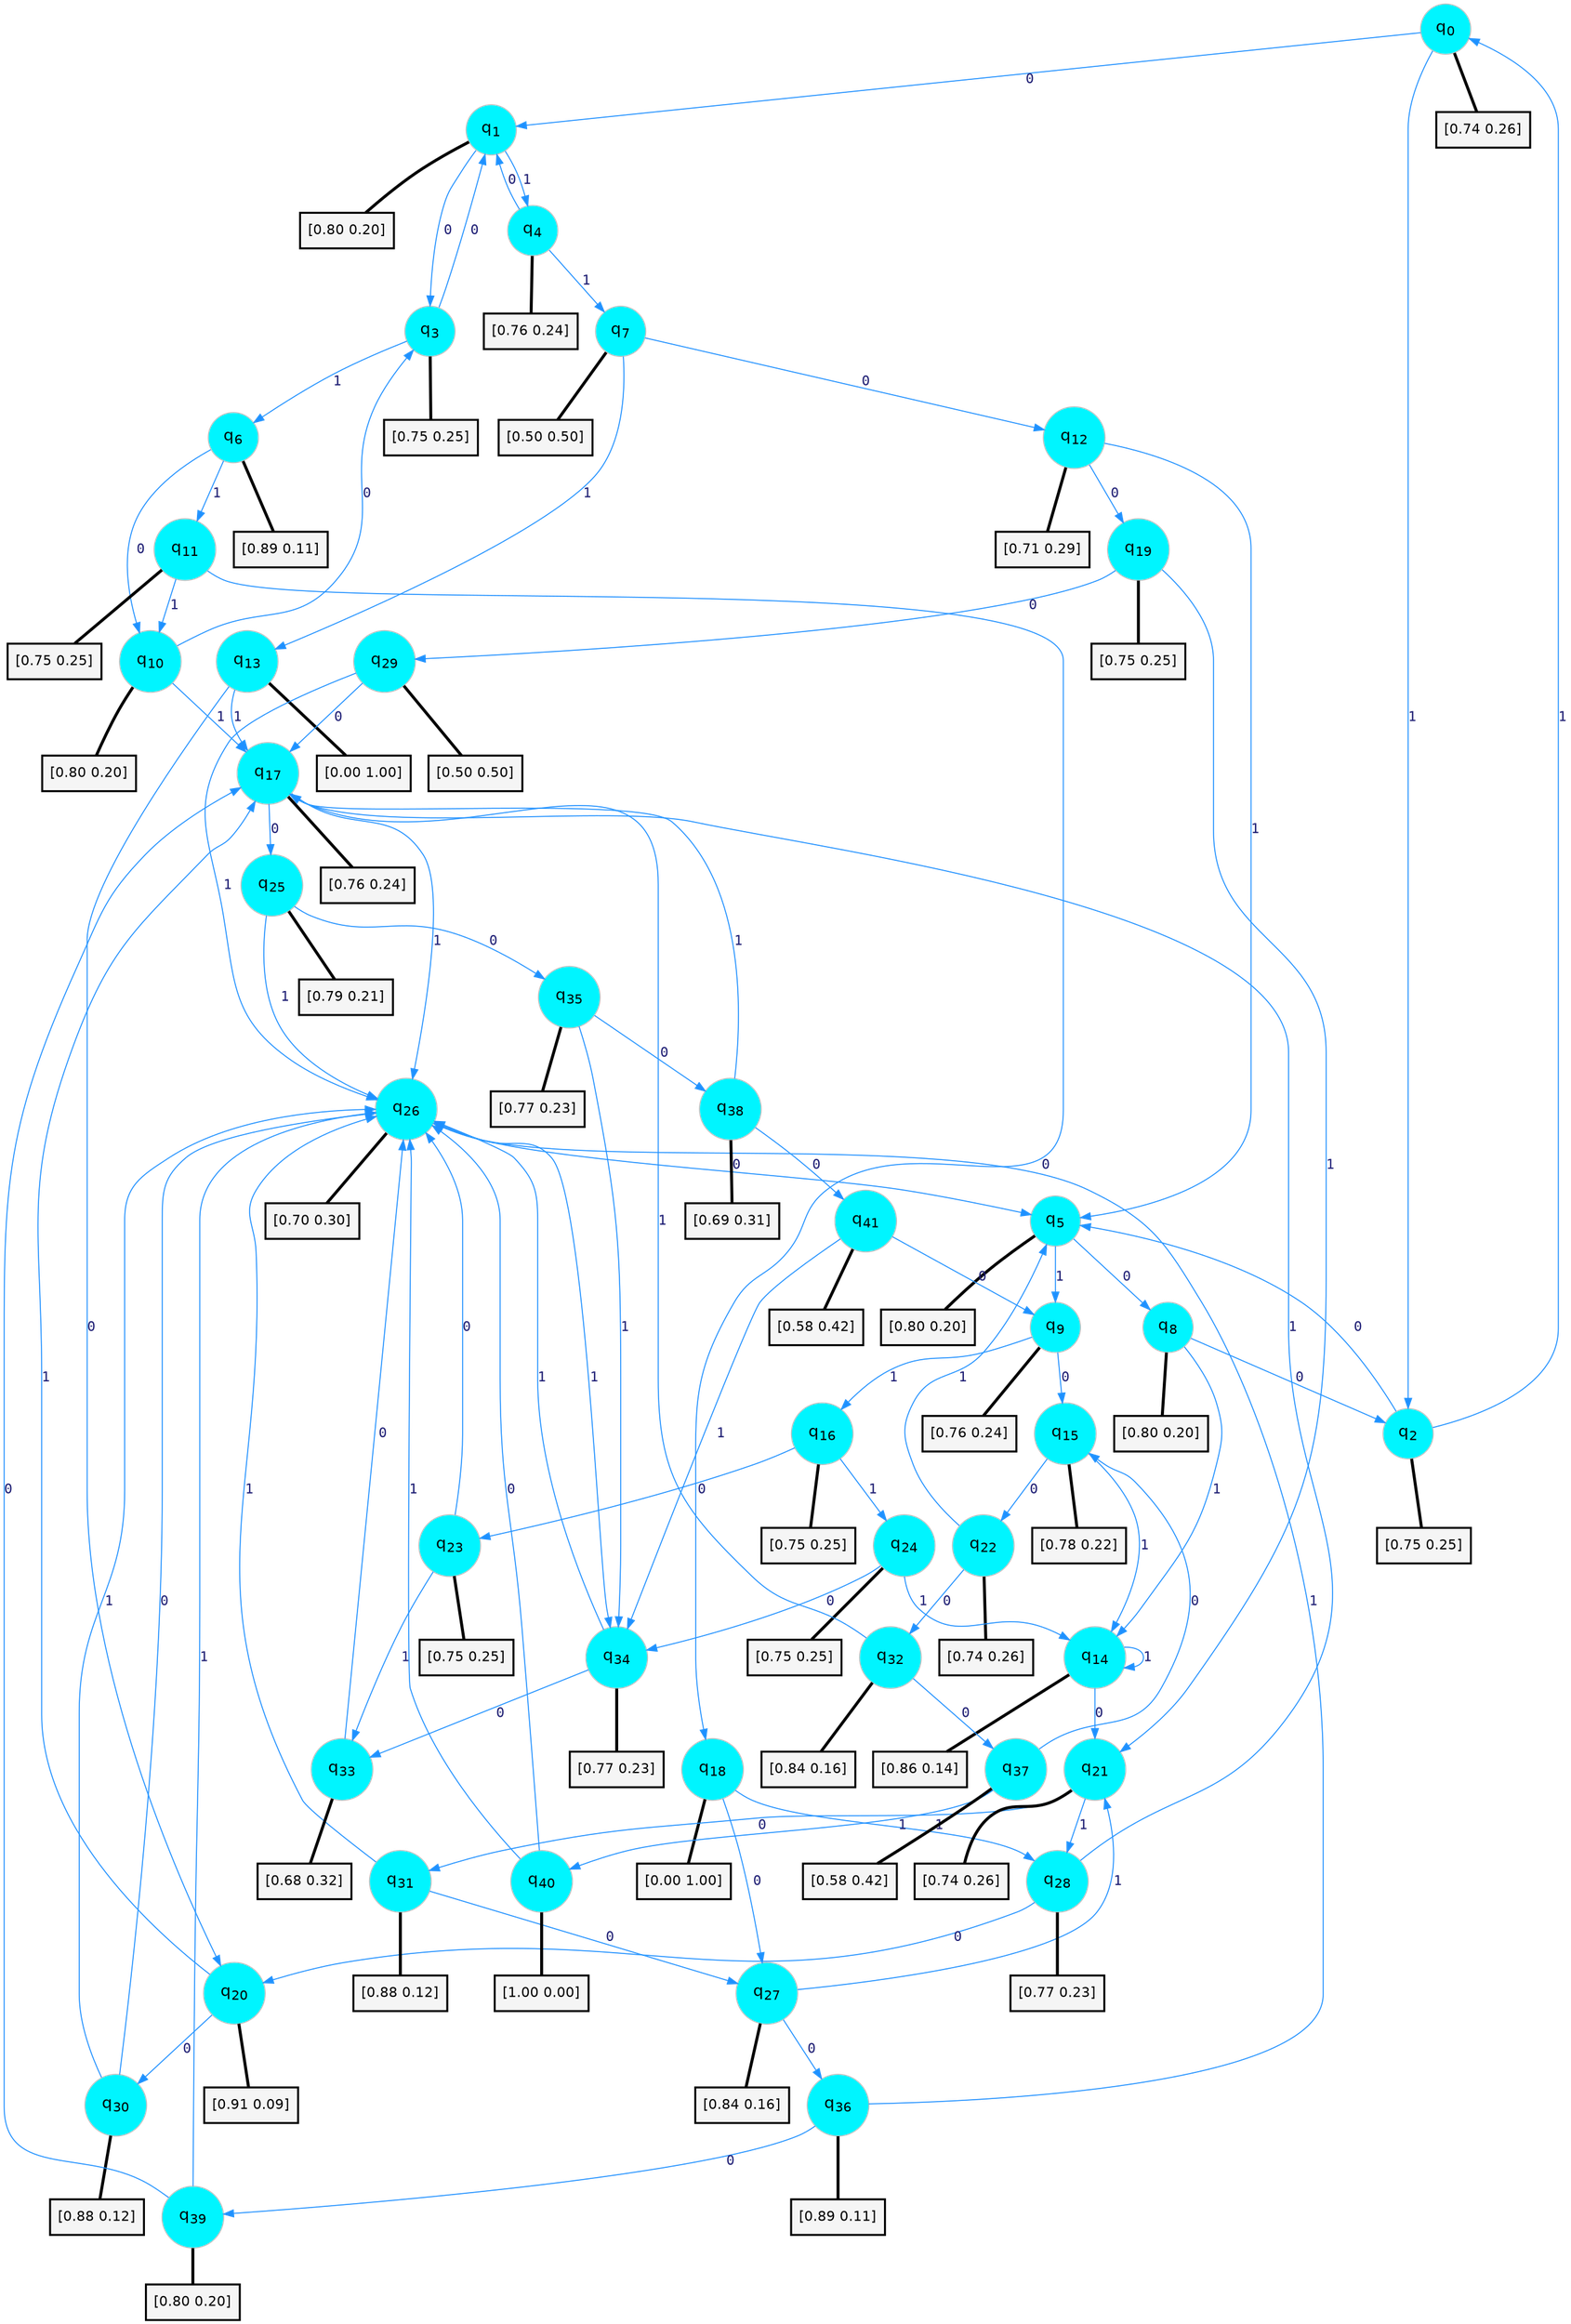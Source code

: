 digraph G {
graph [
bgcolor=transparent, dpi=300, rankdir=TD, size="40,25"];
node [
color=gray, fillcolor=turquoise1, fontcolor=black, fontname=Helvetica, fontsize=16, fontweight=bold, shape=circle, style=filled];
edge [
arrowsize=1, color=dodgerblue1, fontcolor=midnightblue, fontname=courier, fontweight=bold, penwidth=1, style=solid, weight=20];
0[label=<q<SUB>0</SUB>>];
1[label=<q<SUB>1</SUB>>];
2[label=<q<SUB>2</SUB>>];
3[label=<q<SUB>3</SUB>>];
4[label=<q<SUB>4</SUB>>];
5[label=<q<SUB>5</SUB>>];
6[label=<q<SUB>6</SUB>>];
7[label=<q<SUB>7</SUB>>];
8[label=<q<SUB>8</SUB>>];
9[label=<q<SUB>9</SUB>>];
10[label=<q<SUB>10</SUB>>];
11[label=<q<SUB>11</SUB>>];
12[label=<q<SUB>12</SUB>>];
13[label=<q<SUB>13</SUB>>];
14[label=<q<SUB>14</SUB>>];
15[label=<q<SUB>15</SUB>>];
16[label=<q<SUB>16</SUB>>];
17[label=<q<SUB>17</SUB>>];
18[label=<q<SUB>18</SUB>>];
19[label=<q<SUB>19</SUB>>];
20[label=<q<SUB>20</SUB>>];
21[label=<q<SUB>21</SUB>>];
22[label=<q<SUB>22</SUB>>];
23[label=<q<SUB>23</SUB>>];
24[label=<q<SUB>24</SUB>>];
25[label=<q<SUB>25</SUB>>];
26[label=<q<SUB>26</SUB>>];
27[label=<q<SUB>27</SUB>>];
28[label=<q<SUB>28</SUB>>];
29[label=<q<SUB>29</SUB>>];
30[label=<q<SUB>30</SUB>>];
31[label=<q<SUB>31</SUB>>];
32[label=<q<SUB>32</SUB>>];
33[label=<q<SUB>33</SUB>>];
34[label=<q<SUB>34</SUB>>];
35[label=<q<SUB>35</SUB>>];
36[label=<q<SUB>36</SUB>>];
37[label=<q<SUB>37</SUB>>];
38[label=<q<SUB>38</SUB>>];
39[label=<q<SUB>39</SUB>>];
40[label=<q<SUB>40</SUB>>];
41[label=<q<SUB>41</SUB>>];
42[label="[0.74 0.26]", shape=box,fontcolor=black, fontname=Helvetica, fontsize=14, penwidth=2, fillcolor=whitesmoke,color=black];
43[label="[0.80 0.20]", shape=box,fontcolor=black, fontname=Helvetica, fontsize=14, penwidth=2, fillcolor=whitesmoke,color=black];
44[label="[0.75 0.25]", shape=box,fontcolor=black, fontname=Helvetica, fontsize=14, penwidth=2, fillcolor=whitesmoke,color=black];
45[label="[0.75 0.25]", shape=box,fontcolor=black, fontname=Helvetica, fontsize=14, penwidth=2, fillcolor=whitesmoke,color=black];
46[label="[0.76 0.24]", shape=box,fontcolor=black, fontname=Helvetica, fontsize=14, penwidth=2, fillcolor=whitesmoke,color=black];
47[label="[0.80 0.20]", shape=box,fontcolor=black, fontname=Helvetica, fontsize=14, penwidth=2, fillcolor=whitesmoke,color=black];
48[label="[0.89 0.11]", shape=box,fontcolor=black, fontname=Helvetica, fontsize=14, penwidth=2, fillcolor=whitesmoke,color=black];
49[label="[0.50 0.50]", shape=box,fontcolor=black, fontname=Helvetica, fontsize=14, penwidth=2, fillcolor=whitesmoke,color=black];
50[label="[0.80 0.20]", shape=box,fontcolor=black, fontname=Helvetica, fontsize=14, penwidth=2, fillcolor=whitesmoke,color=black];
51[label="[0.76 0.24]", shape=box,fontcolor=black, fontname=Helvetica, fontsize=14, penwidth=2, fillcolor=whitesmoke,color=black];
52[label="[0.80 0.20]", shape=box,fontcolor=black, fontname=Helvetica, fontsize=14, penwidth=2, fillcolor=whitesmoke,color=black];
53[label="[0.75 0.25]", shape=box,fontcolor=black, fontname=Helvetica, fontsize=14, penwidth=2, fillcolor=whitesmoke,color=black];
54[label="[0.71 0.29]", shape=box,fontcolor=black, fontname=Helvetica, fontsize=14, penwidth=2, fillcolor=whitesmoke,color=black];
55[label="[0.00 1.00]", shape=box,fontcolor=black, fontname=Helvetica, fontsize=14, penwidth=2, fillcolor=whitesmoke,color=black];
56[label="[0.86 0.14]", shape=box,fontcolor=black, fontname=Helvetica, fontsize=14, penwidth=2, fillcolor=whitesmoke,color=black];
57[label="[0.78 0.22]", shape=box,fontcolor=black, fontname=Helvetica, fontsize=14, penwidth=2, fillcolor=whitesmoke,color=black];
58[label="[0.75 0.25]", shape=box,fontcolor=black, fontname=Helvetica, fontsize=14, penwidth=2, fillcolor=whitesmoke,color=black];
59[label="[0.76 0.24]", shape=box,fontcolor=black, fontname=Helvetica, fontsize=14, penwidth=2, fillcolor=whitesmoke,color=black];
60[label="[0.00 1.00]", shape=box,fontcolor=black, fontname=Helvetica, fontsize=14, penwidth=2, fillcolor=whitesmoke,color=black];
61[label="[0.75 0.25]", shape=box,fontcolor=black, fontname=Helvetica, fontsize=14, penwidth=2, fillcolor=whitesmoke,color=black];
62[label="[0.91 0.09]", shape=box,fontcolor=black, fontname=Helvetica, fontsize=14, penwidth=2, fillcolor=whitesmoke,color=black];
63[label="[0.74 0.26]", shape=box,fontcolor=black, fontname=Helvetica, fontsize=14, penwidth=2, fillcolor=whitesmoke,color=black];
64[label="[0.74 0.26]", shape=box,fontcolor=black, fontname=Helvetica, fontsize=14, penwidth=2, fillcolor=whitesmoke,color=black];
65[label="[0.75 0.25]", shape=box,fontcolor=black, fontname=Helvetica, fontsize=14, penwidth=2, fillcolor=whitesmoke,color=black];
66[label="[0.75 0.25]", shape=box,fontcolor=black, fontname=Helvetica, fontsize=14, penwidth=2, fillcolor=whitesmoke,color=black];
67[label="[0.79 0.21]", shape=box,fontcolor=black, fontname=Helvetica, fontsize=14, penwidth=2, fillcolor=whitesmoke,color=black];
68[label="[0.70 0.30]", shape=box,fontcolor=black, fontname=Helvetica, fontsize=14, penwidth=2, fillcolor=whitesmoke,color=black];
69[label="[0.84 0.16]", shape=box,fontcolor=black, fontname=Helvetica, fontsize=14, penwidth=2, fillcolor=whitesmoke,color=black];
70[label="[0.77 0.23]", shape=box,fontcolor=black, fontname=Helvetica, fontsize=14, penwidth=2, fillcolor=whitesmoke,color=black];
71[label="[0.50 0.50]", shape=box,fontcolor=black, fontname=Helvetica, fontsize=14, penwidth=2, fillcolor=whitesmoke,color=black];
72[label="[0.88 0.12]", shape=box,fontcolor=black, fontname=Helvetica, fontsize=14, penwidth=2, fillcolor=whitesmoke,color=black];
73[label="[0.88 0.12]", shape=box,fontcolor=black, fontname=Helvetica, fontsize=14, penwidth=2, fillcolor=whitesmoke,color=black];
74[label="[0.84 0.16]", shape=box,fontcolor=black, fontname=Helvetica, fontsize=14, penwidth=2, fillcolor=whitesmoke,color=black];
75[label="[0.68 0.32]", shape=box,fontcolor=black, fontname=Helvetica, fontsize=14, penwidth=2, fillcolor=whitesmoke,color=black];
76[label="[0.77 0.23]", shape=box,fontcolor=black, fontname=Helvetica, fontsize=14, penwidth=2, fillcolor=whitesmoke,color=black];
77[label="[0.77 0.23]", shape=box,fontcolor=black, fontname=Helvetica, fontsize=14, penwidth=2, fillcolor=whitesmoke,color=black];
78[label="[0.89 0.11]", shape=box,fontcolor=black, fontname=Helvetica, fontsize=14, penwidth=2, fillcolor=whitesmoke,color=black];
79[label="[0.58 0.42]", shape=box,fontcolor=black, fontname=Helvetica, fontsize=14, penwidth=2, fillcolor=whitesmoke,color=black];
80[label="[0.69 0.31]", shape=box,fontcolor=black, fontname=Helvetica, fontsize=14, penwidth=2, fillcolor=whitesmoke,color=black];
81[label="[0.80 0.20]", shape=box,fontcolor=black, fontname=Helvetica, fontsize=14, penwidth=2, fillcolor=whitesmoke,color=black];
82[label="[1.00 0.00]", shape=box,fontcolor=black, fontname=Helvetica, fontsize=14, penwidth=2, fillcolor=whitesmoke,color=black];
83[label="[0.58 0.42]", shape=box,fontcolor=black, fontname=Helvetica, fontsize=14, penwidth=2, fillcolor=whitesmoke,color=black];
0->1 [label=0];
0->2 [label=1];
0->42 [arrowhead=none, penwidth=3,color=black];
1->3 [label=0];
1->4 [label=1];
1->43 [arrowhead=none, penwidth=3,color=black];
2->5 [label=0];
2->0 [label=1];
2->44 [arrowhead=none, penwidth=3,color=black];
3->1 [label=0];
3->6 [label=1];
3->45 [arrowhead=none, penwidth=3,color=black];
4->1 [label=0];
4->7 [label=1];
4->46 [arrowhead=none, penwidth=3,color=black];
5->8 [label=0];
5->9 [label=1];
5->47 [arrowhead=none, penwidth=3,color=black];
6->10 [label=0];
6->11 [label=1];
6->48 [arrowhead=none, penwidth=3,color=black];
7->12 [label=0];
7->13 [label=1];
7->49 [arrowhead=none, penwidth=3,color=black];
8->2 [label=0];
8->14 [label=1];
8->50 [arrowhead=none, penwidth=3,color=black];
9->15 [label=0];
9->16 [label=1];
9->51 [arrowhead=none, penwidth=3,color=black];
10->3 [label=0];
10->17 [label=1];
10->52 [arrowhead=none, penwidth=3,color=black];
11->18 [label=0];
11->10 [label=1];
11->53 [arrowhead=none, penwidth=3,color=black];
12->19 [label=0];
12->5 [label=1];
12->54 [arrowhead=none, penwidth=3,color=black];
13->20 [label=0];
13->17 [label=1];
13->55 [arrowhead=none, penwidth=3,color=black];
14->21 [label=0];
14->14 [label=1];
14->56 [arrowhead=none, penwidth=3,color=black];
15->22 [label=0];
15->14 [label=1];
15->57 [arrowhead=none, penwidth=3,color=black];
16->23 [label=0];
16->24 [label=1];
16->58 [arrowhead=none, penwidth=3,color=black];
17->25 [label=0];
17->26 [label=1];
17->59 [arrowhead=none, penwidth=3,color=black];
18->27 [label=0];
18->28 [label=1];
18->60 [arrowhead=none, penwidth=3,color=black];
19->29 [label=0];
19->21 [label=1];
19->61 [arrowhead=none, penwidth=3,color=black];
20->30 [label=0];
20->17 [label=1];
20->62 [arrowhead=none, penwidth=3,color=black];
21->31 [label=0];
21->28 [label=1];
21->63 [arrowhead=none, penwidth=3,color=black];
22->32 [label=0];
22->5 [label=1];
22->64 [arrowhead=none, penwidth=3,color=black];
23->26 [label=0];
23->33 [label=1];
23->65 [arrowhead=none, penwidth=3,color=black];
24->34 [label=0];
24->14 [label=1];
24->66 [arrowhead=none, penwidth=3,color=black];
25->35 [label=0];
25->26 [label=1];
25->67 [arrowhead=none, penwidth=3,color=black];
26->5 [label=0];
26->34 [label=1];
26->68 [arrowhead=none, penwidth=3,color=black];
27->36 [label=0];
27->21 [label=1];
27->69 [arrowhead=none, penwidth=3,color=black];
28->20 [label=0];
28->17 [label=1];
28->70 [arrowhead=none, penwidth=3,color=black];
29->17 [label=0];
29->26 [label=1];
29->71 [arrowhead=none, penwidth=3,color=black];
30->26 [label=0];
30->26 [label=1];
30->72 [arrowhead=none, penwidth=3,color=black];
31->27 [label=0];
31->26 [label=1];
31->73 [arrowhead=none, penwidth=3,color=black];
32->37 [label=0];
32->17 [label=1];
32->74 [arrowhead=none, penwidth=3,color=black];
33->26 [label=0];
33->75 [arrowhead=none, penwidth=3,color=black];
34->33 [label=0];
34->26 [label=1];
34->76 [arrowhead=none, penwidth=3,color=black];
35->38 [label=0];
35->34 [label=1];
35->77 [arrowhead=none, penwidth=3,color=black];
36->39 [label=0];
36->26 [label=1];
36->78 [arrowhead=none, penwidth=3,color=black];
37->15 [label=0];
37->40 [label=1];
37->79 [arrowhead=none, penwidth=3,color=black];
38->41 [label=0];
38->17 [label=1];
38->80 [arrowhead=none, penwidth=3,color=black];
39->17 [label=0];
39->26 [label=1];
39->81 [arrowhead=none, penwidth=3,color=black];
40->26 [label=0];
40->26 [label=1];
40->82 [arrowhead=none, penwidth=3,color=black];
41->9 [label=0];
41->34 [label=1];
41->83 [arrowhead=none, penwidth=3,color=black];
}
